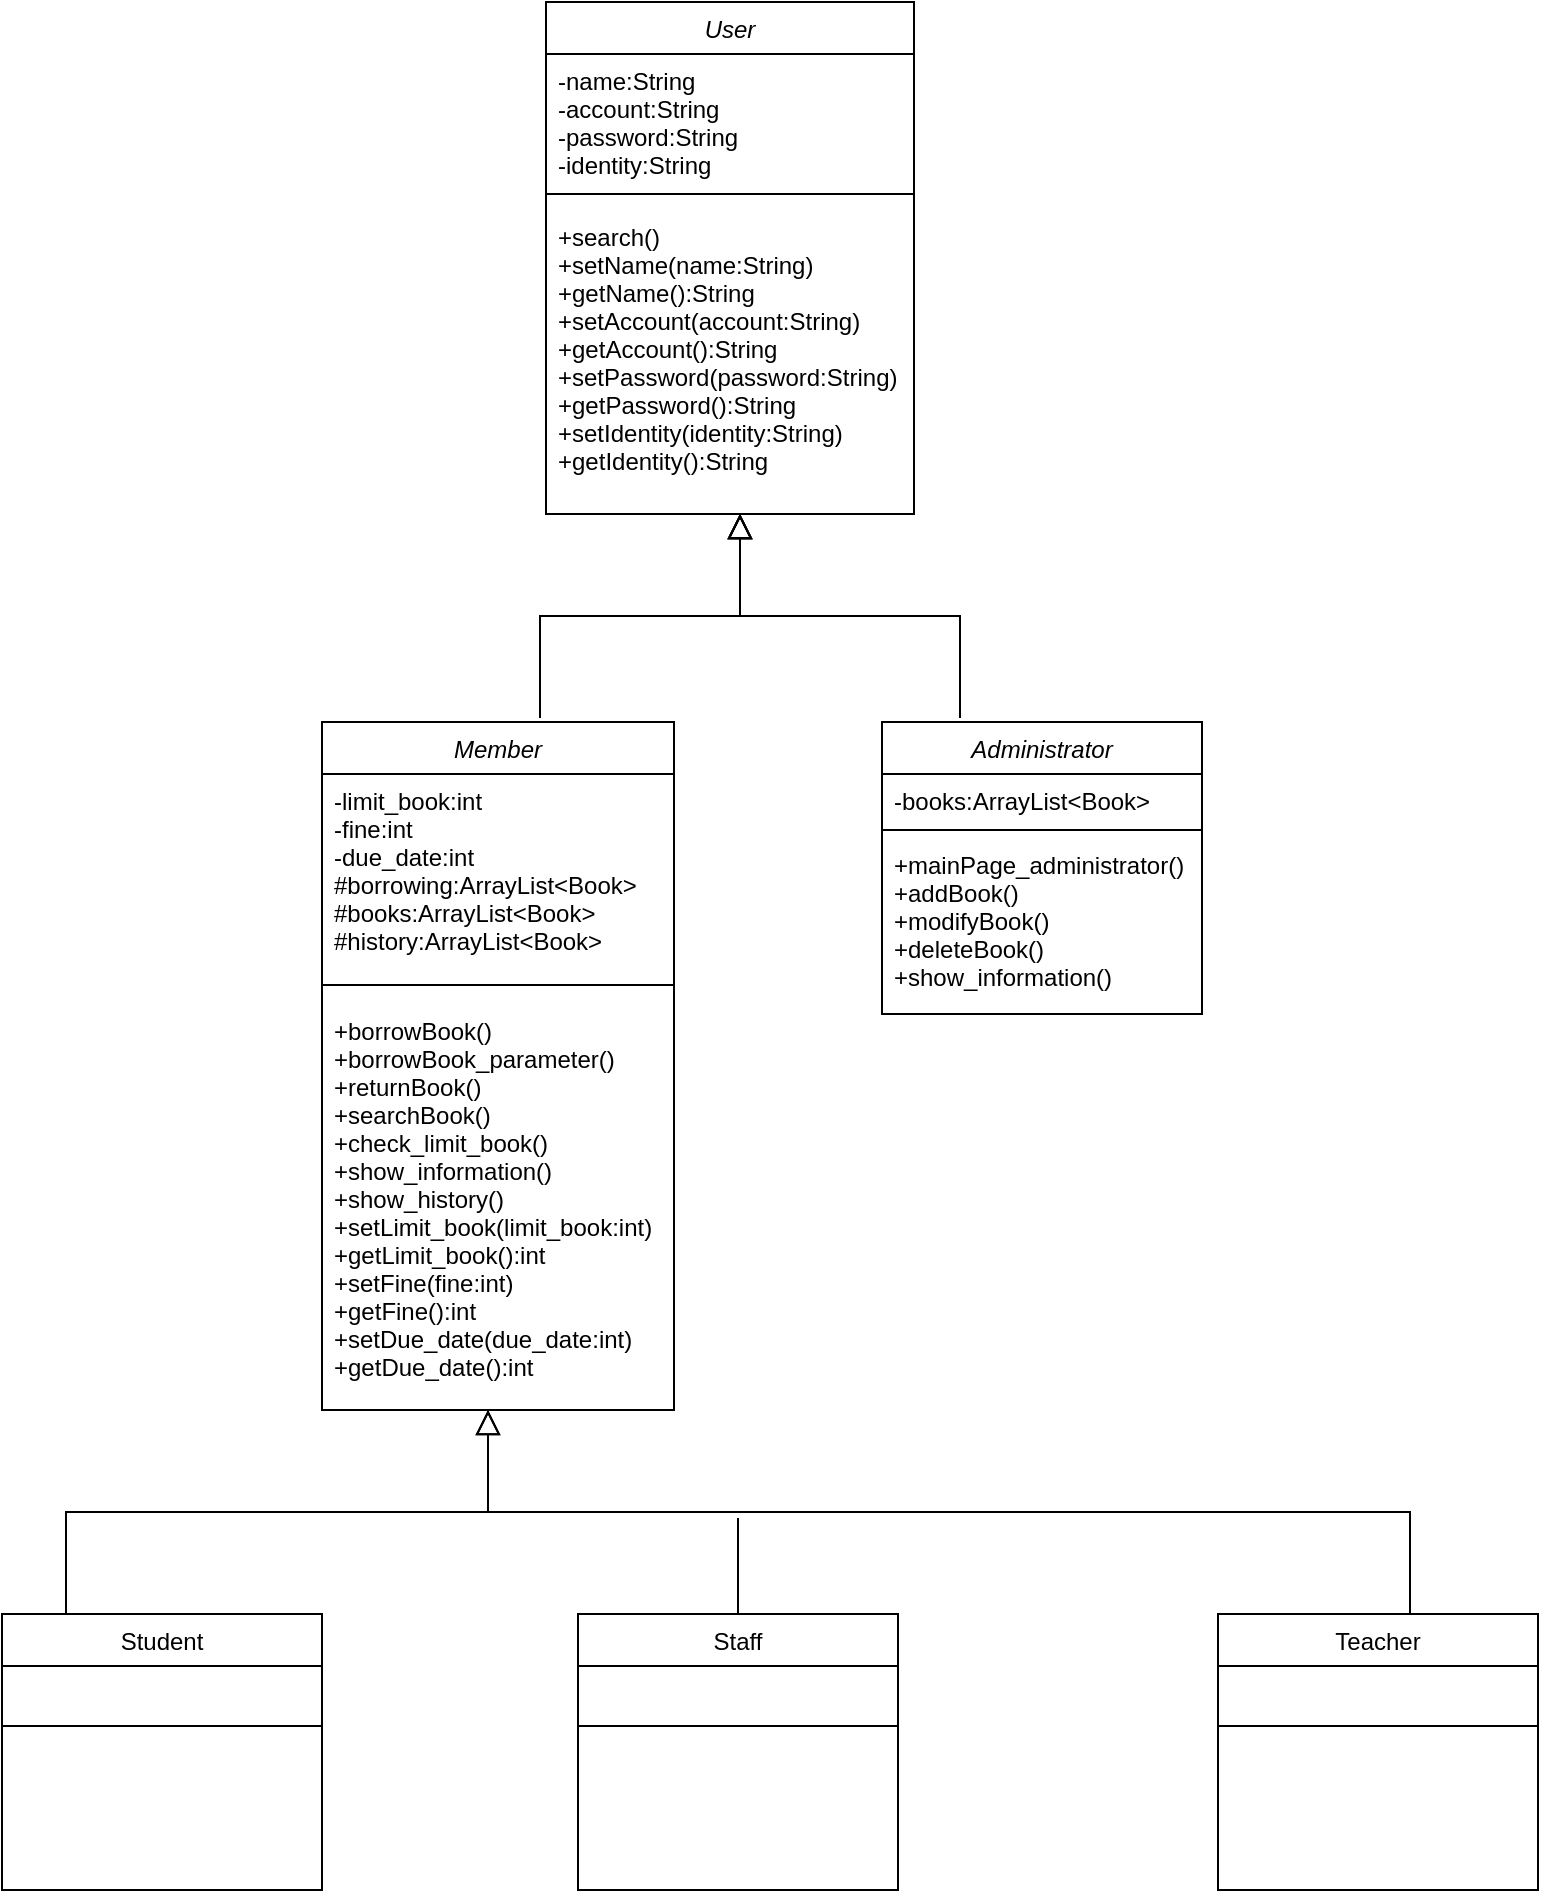 <mxfile version="19.0.3" type="github">
  <diagram id="C5RBs43oDa-KdzZeNtuy" name="Page-1">
    <mxGraphModel dx="946" dy="645" grid="1" gridSize="8" guides="1" tooltips="1" connect="1" arrows="1" fold="1" page="1" pageScale="1" pageWidth="827" pageHeight="1169" math="0" shadow="0">
      <root>
        <mxCell id="WIyWlLk6GJQsqaUBKTNV-0" />
        <mxCell id="WIyWlLk6GJQsqaUBKTNV-1" parent="WIyWlLk6GJQsqaUBKTNV-0" />
        <mxCell id="4tfxJ9bZ_4G7wPluMYL_-0" value="User" style="swimlane;fontStyle=2;align=center;verticalAlign=top;childLayout=stackLayout;horizontal=1;startSize=26;horizontalStack=0;resizeParent=1;resizeLast=0;collapsible=1;marginBottom=0;rounded=0;shadow=0;strokeWidth=1;" parent="WIyWlLk6GJQsqaUBKTNV-1" vertex="1">
          <mxGeometry x="312" y="24" width="184" height="256" as="geometry">
            <mxRectangle x="312" y="24" width="160" height="26" as="alternateBounds" />
          </mxGeometry>
        </mxCell>
        <mxCell id="4tfxJ9bZ_4G7wPluMYL_-25" value="-name:String&#xa;-account:String&#xa;-password:String&#xa;-identity:String" style="text;align=left;verticalAlign=top;spacingLeft=4;spacingRight=4;overflow=hidden;rotatable=0;points=[[0,0.5],[1,0.5]];portConstraint=eastwest;" parent="4tfxJ9bZ_4G7wPluMYL_-0" vertex="1">
          <mxGeometry y="26" width="184" height="62" as="geometry" />
        </mxCell>
        <mxCell id="4tfxJ9bZ_4G7wPluMYL_-4" value="" style="line;html=1;strokeWidth=1;align=left;verticalAlign=middle;spacingTop=-1;spacingLeft=3;spacingRight=3;rotatable=0;labelPosition=right;points=[];portConstraint=eastwest;" parent="4tfxJ9bZ_4G7wPluMYL_-0" vertex="1">
          <mxGeometry y="88" width="184" height="16" as="geometry" />
        </mxCell>
        <mxCell id="4tfxJ9bZ_4G7wPluMYL_-24" value="+search()&#xa;+setName(name:String)&#xa;+getName():String&#xa;+setAccount(account:String)&#xa;+getAccount():String&#xa;+setPassword(password:String)&#xa;+getPassword():String&#xa;+setIdentity(identity:String)&#xa;+getIdentity():String" style="text;align=left;verticalAlign=top;spacingLeft=4;spacingRight=4;overflow=hidden;rotatable=0;points=[[0,0.5],[1,0.5]];portConstraint=eastwest;" parent="4tfxJ9bZ_4G7wPluMYL_-0" vertex="1">
          <mxGeometry y="104" width="184" height="144" as="geometry" />
        </mxCell>
        <mxCell id="4tfxJ9bZ_4G7wPluMYL_-6" value="" style="resizable=0;align=left;verticalAlign=bottom;labelBackgroundColor=none;fontSize=12;spacing=2;" parent="WIyWlLk6GJQsqaUBKTNV-1" connectable="0" vertex="1">
          <mxGeometry x="472" y="103" as="geometry" />
        </mxCell>
        <mxCell id="4tfxJ9bZ_4G7wPluMYL_-9" value="" style="endArrow=block;endSize=10;endFill=0;shadow=0;strokeWidth=1;rounded=0;edgeStyle=elbowEdgeStyle;elbow=vertical;" parent="WIyWlLk6GJQsqaUBKTNV-1" edge="1">
          <mxGeometry width="160" relative="1" as="geometry">
            <mxPoint x="519" y="382" as="sourcePoint" />
            <mxPoint x="409" y="280" as="targetPoint" />
          </mxGeometry>
        </mxCell>
        <mxCell id="4tfxJ9bZ_4G7wPluMYL_-10" value="" style="endArrow=block;endSize=10;endFill=0;shadow=0;strokeWidth=1;rounded=0;edgeStyle=elbowEdgeStyle;elbow=vertical;" parent="WIyWlLk6GJQsqaUBKTNV-1" edge="1">
          <mxGeometry width="160" relative="1" as="geometry">
            <mxPoint x="309" y="382" as="sourcePoint" />
            <mxPoint x="409" y="280" as="targetPoint" />
          </mxGeometry>
        </mxCell>
        <mxCell id="4tfxJ9bZ_4G7wPluMYL_-27" value="Member" style="swimlane;fontStyle=2;align=center;verticalAlign=top;childLayout=stackLayout;horizontal=1;startSize=26;horizontalStack=0;resizeParent=1;resizeLast=0;collapsible=1;marginBottom=0;rounded=0;shadow=0;strokeWidth=1;" parent="WIyWlLk6GJQsqaUBKTNV-1" vertex="1">
          <mxGeometry x="200" y="384" width="176" height="344" as="geometry">
            <mxRectangle x="230" y="740" width="160" height="26" as="alternateBounds" />
          </mxGeometry>
        </mxCell>
        <mxCell id="4tfxJ9bZ_4G7wPluMYL_-70" value="-limit_book:int&#xa;-fine:int&#xa;-due_date:int&#xa;#borrowing:ArrayList&lt;Book&gt;&#xa;#books:ArrayList&lt;Book&gt;&#xa;#history:ArrayList&lt;Book&gt;&#xa;" style="text;align=left;verticalAlign=top;spacingLeft=4;spacingRight=4;overflow=hidden;rotatable=0;points=[[0,0.5],[1,0.5]];portConstraint=eastwest;" parent="4tfxJ9bZ_4G7wPluMYL_-27" vertex="1">
          <mxGeometry y="26" width="176" height="96" as="geometry" />
        </mxCell>
        <mxCell id="4tfxJ9bZ_4G7wPluMYL_-31" value="" style="line;html=1;strokeWidth=1;align=left;verticalAlign=middle;spacingTop=-1;spacingLeft=3;spacingRight=3;rotatable=0;labelPosition=right;points=[];portConstraint=eastwest;" parent="4tfxJ9bZ_4G7wPluMYL_-27" vertex="1">
          <mxGeometry y="122" width="176" height="19" as="geometry" />
        </mxCell>
        <mxCell id="4tfxJ9bZ_4G7wPluMYL_-68" value="+borrowBook()&#xa;+borrowBook_parameter()&#xa;+returnBook()&#xa;+searchBook()&#xa;+check_limit_book()&#xa;+show_information()&#xa;+show_history()&#xa;+setLimit_book(limit_book:int)&#xa;+getLimit_book():int&#xa;+setFine(fine:int)&#xa;+getFine():int&#xa;+setDue_date(due_date:int)&#xa;+getDue_date():int&#xa;&#xa;" style="text;align=left;verticalAlign=top;spacingLeft=4;spacingRight=4;overflow=hidden;rotatable=0;points=[[0,0.5],[1,0.5]];portConstraint=eastwest;" parent="4tfxJ9bZ_4G7wPluMYL_-27" vertex="1">
          <mxGeometry y="141" width="176" height="192" as="geometry" />
        </mxCell>
        <mxCell id="4tfxJ9bZ_4G7wPluMYL_-33" value="" style="resizable=0;align=left;verticalAlign=bottom;labelBackgroundColor=none;fontSize=12;" parent="WIyWlLk6GJQsqaUBKTNV-1" connectable="0" vertex="1">
          <mxGeometry x="360" y="457" as="geometry" />
        </mxCell>
        <mxCell id="4tfxJ9bZ_4G7wPluMYL_-34" value="Administrator" style="swimlane;fontStyle=2;align=center;verticalAlign=top;childLayout=stackLayout;horizontal=1;startSize=26;horizontalStack=0;resizeParent=1;resizeLast=0;collapsible=1;marginBottom=0;rounded=0;shadow=0;strokeWidth=1;" parent="WIyWlLk6GJQsqaUBKTNV-1" vertex="1">
          <mxGeometry x="480" y="384" width="160" height="146" as="geometry">
            <mxRectangle x="230" y="740" width="160" height="26" as="alternateBounds" />
          </mxGeometry>
        </mxCell>
        <mxCell id="4tfxJ9bZ_4G7wPluMYL_-71" value="-books:ArrayList&lt;Book&gt;" style="text;align=left;verticalAlign=top;spacingLeft=4;spacingRight=4;overflow=hidden;rotatable=0;points=[[0,0.5],[1,0.5]];portConstraint=eastwest;" parent="4tfxJ9bZ_4G7wPluMYL_-34" vertex="1">
          <mxGeometry y="26" width="160" height="24" as="geometry" />
        </mxCell>
        <mxCell id="4tfxJ9bZ_4G7wPluMYL_-38" value="" style="line;html=1;strokeWidth=1;align=left;verticalAlign=middle;spacingTop=-1;spacingLeft=3;spacingRight=3;rotatable=0;labelPosition=right;points=[];portConstraint=eastwest;" parent="4tfxJ9bZ_4G7wPluMYL_-34" vertex="1">
          <mxGeometry y="50" width="160" height="8" as="geometry" />
        </mxCell>
        <mxCell id="4tfxJ9bZ_4G7wPluMYL_-72" value="+mainPage_administrator()&#xa;+addBook()&#xa;+modifyBook()&#xa;+deleteBook()&#xa;+show_information()" style="text;align=left;verticalAlign=top;spacingLeft=4;spacingRight=4;overflow=hidden;rotatable=0;points=[[0,0.5],[1,0.5]];portConstraint=eastwest;" parent="4tfxJ9bZ_4G7wPluMYL_-34" vertex="1">
          <mxGeometry y="58" width="160" height="88" as="geometry" />
        </mxCell>
        <mxCell id="4tfxJ9bZ_4G7wPluMYL_-40" value="" style="resizable=0;align=left;verticalAlign=bottom;labelBackgroundColor=none;fontSize=12;" parent="WIyWlLk6GJQsqaUBKTNV-1" connectable="0" vertex="1">
          <mxGeometry x="640" y="457" as="geometry" />
        </mxCell>
        <mxCell id="4tfxJ9bZ_4G7wPluMYL_-45" value="" style="endArrow=block;endSize=10;endFill=0;shadow=0;strokeWidth=1;rounded=0;edgeStyle=elbowEdgeStyle;elbow=vertical;" parent="WIyWlLk6GJQsqaUBKTNV-1" edge="1">
          <mxGeometry width="160" relative="1" as="geometry">
            <mxPoint x="519" y="382" as="sourcePoint" />
            <mxPoint x="409" y="280" as="targetPoint" />
          </mxGeometry>
        </mxCell>
        <mxCell id="4tfxJ9bZ_4G7wPluMYL_-46" value="" style="endArrow=block;endSize=10;endFill=0;shadow=0;strokeWidth=1;rounded=0;edgeStyle=elbowEdgeStyle;elbow=vertical;" parent="WIyWlLk6GJQsqaUBKTNV-1" edge="1">
          <mxGeometry width="160" relative="1" as="geometry">
            <mxPoint x="309" y="382" as="sourcePoint" />
            <mxPoint x="409" y="280" as="targetPoint" />
          </mxGeometry>
        </mxCell>
        <mxCell id="4tfxJ9bZ_4G7wPluMYL_-47" value="" style="endArrow=block;endSize=10;endFill=0;shadow=0;strokeWidth=1;rounded=0;edgeStyle=elbowEdgeStyle;elbow=vertical;exitX=0.6;exitY=0;exitDx=0;exitDy=0;exitPerimeter=0;" parent="WIyWlLk6GJQsqaUBKTNV-1" source="4tfxJ9bZ_4G7wPluMYL_-62" edge="1">
          <mxGeometry width="160" relative="1" as="geometry">
            <mxPoint x="744" y="822" as="sourcePoint" />
            <mxPoint x="283" y="728" as="targetPoint" />
            <Array as="points">
              <mxPoint x="512" y="779" />
            </Array>
          </mxGeometry>
        </mxCell>
        <mxCell id="4tfxJ9bZ_4G7wPluMYL_-48" value="" style="endArrow=block;endSize=10;endFill=0;shadow=0;strokeWidth=1;rounded=0;edgeStyle=elbowEdgeStyle;elbow=vertical;" parent="WIyWlLk6GJQsqaUBKTNV-1" edge="1">
          <mxGeometry width="160" relative="1" as="geometry">
            <mxPoint x="72" y="830" as="sourcePoint" />
            <mxPoint x="283" y="728" as="targetPoint" />
          </mxGeometry>
        </mxCell>
        <mxCell id="4tfxJ9bZ_4G7wPluMYL_-49" value="" style="endArrow=none;html=1;rounded=0;exitX=0.5;exitY=0;exitDx=0;exitDy=0;" parent="WIyWlLk6GJQsqaUBKTNV-1" source="4tfxJ9bZ_4G7wPluMYL_-56" edge="1">
          <mxGeometry width="50" height="50" relative="1" as="geometry">
            <mxPoint x="410" y="822" as="sourcePoint" />
            <mxPoint x="408" y="782" as="targetPoint" />
          </mxGeometry>
        </mxCell>
        <mxCell id="4tfxJ9bZ_4G7wPluMYL_-50" value="Student" style="swimlane;fontStyle=0;align=center;verticalAlign=top;childLayout=stackLayout;horizontal=1;startSize=26;horizontalStack=0;resizeParent=1;resizeLast=0;collapsible=1;marginBottom=0;rounded=0;shadow=0;strokeWidth=1;" parent="WIyWlLk6GJQsqaUBKTNV-1" vertex="1">
          <mxGeometry x="40" y="830" width="160" height="138" as="geometry">
            <mxRectangle x="130" y="380" width="160" height="26" as="alternateBounds" />
          </mxGeometry>
        </mxCell>
        <mxCell id="4tfxJ9bZ_4G7wPluMYL_-51" value="  " style="text;align=left;verticalAlign=top;spacingLeft=4;spacingRight=4;overflow=hidden;rotatable=0;points=[[0,0.5],[1,0.5]];portConstraint=eastwest;" parent="4tfxJ9bZ_4G7wPluMYL_-50" vertex="1">
          <mxGeometry y="26" width="160" height="26" as="geometry" />
        </mxCell>
        <mxCell id="4tfxJ9bZ_4G7wPluMYL_-53" value="" style="line;html=1;strokeWidth=1;align=left;verticalAlign=middle;spacingTop=-1;spacingLeft=3;spacingRight=3;rotatable=0;labelPosition=right;points=[];portConstraint=eastwest;" parent="4tfxJ9bZ_4G7wPluMYL_-50" vertex="1">
          <mxGeometry y="52" width="160" height="8" as="geometry" />
        </mxCell>
        <mxCell id="4tfxJ9bZ_4G7wPluMYL_-56" value="Staff" style="swimlane;fontStyle=0;align=center;verticalAlign=top;childLayout=stackLayout;horizontal=1;startSize=26;horizontalStack=0;resizeParent=1;resizeLast=0;collapsible=1;marginBottom=0;rounded=0;shadow=0;strokeWidth=1;" parent="WIyWlLk6GJQsqaUBKTNV-1" vertex="1">
          <mxGeometry x="328" y="830" width="160" height="138" as="geometry">
            <mxRectangle x="130" y="380" width="160" height="26" as="alternateBounds" />
          </mxGeometry>
        </mxCell>
        <mxCell id="4tfxJ9bZ_4G7wPluMYL_-57" value="  &#xa;" style="text;align=left;verticalAlign=top;spacingLeft=4;spacingRight=4;overflow=hidden;rotatable=0;points=[[0,0.5],[1,0.5]];portConstraint=eastwest;" parent="4tfxJ9bZ_4G7wPluMYL_-56" vertex="1">
          <mxGeometry y="26" width="160" height="26" as="geometry" />
        </mxCell>
        <mxCell id="4tfxJ9bZ_4G7wPluMYL_-59" value="" style="line;html=1;strokeWidth=1;align=left;verticalAlign=middle;spacingTop=-1;spacingLeft=3;spacingRight=3;rotatable=0;labelPosition=right;points=[];portConstraint=eastwest;" parent="4tfxJ9bZ_4G7wPluMYL_-56" vertex="1">
          <mxGeometry y="52" width="160" height="8" as="geometry" />
        </mxCell>
        <mxCell id="4tfxJ9bZ_4G7wPluMYL_-62" value="Teacher" style="swimlane;fontStyle=0;align=center;verticalAlign=top;childLayout=stackLayout;horizontal=1;startSize=26;horizontalStack=0;resizeParent=1;resizeLast=0;collapsible=1;marginBottom=0;rounded=0;shadow=0;strokeWidth=1;" parent="WIyWlLk6GJQsqaUBKTNV-1" vertex="1">
          <mxGeometry x="648" y="830" width="160" height="138" as="geometry">
            <mxRectangle x="130" y="380" width="160" height="26" as="alternateBounds" />
          </mxGeometry>
        </mxCell>
        <mxCell id="4tfxJ9bZ_4G7wPluMYL_-63" value="  &#xa;" style="text;align=left;verticalAlign=top;spacingLeft=4;spacingRight=4;overflow=hidden;rotatable=0;points=[[0,0.5],[1,0.5]];portConstraint=eastwest;" parent="4tfxJ9bZ_4G7wPluMYL_-62" vertex="1">
          <mxGeometry y="26" width="160" height="26" as="geometry" />
        </mxCell>
        <mxCell id="4tfxJ9bZ_4G7wPluMYL_-65" value="" style="line;html=1;strokeWidth=1;align=left;verticalAlign=middle;spacingTop=-1;spacingLeft=3;spacingRight=3;rotatable=0;labelPosition=right;points=[];portConstraint=eastwest;" parent="4tfxJ9bZ_4G7wPluMYL_-62" vertex="1">
          <mxGeometry y="52" width="160" height="8" as="geometry" />
        </mxCell>
      </root>
    </mxGraphModel>
  </diagram>
</mxfile>
